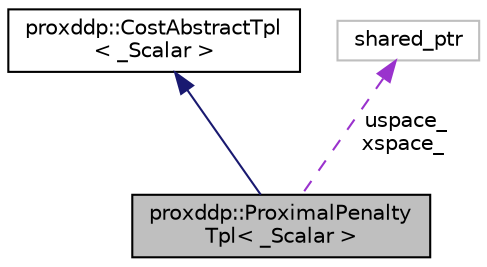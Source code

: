 digraph "proxddp::ProximalPenaltyTpl&lt; _Scalar &gt;"
{
 // LATEX_PDF_SIZE
  bgcolor="transparent";
  edge [fontname="Helvetica",fontsize="10",labelfontname="Helvetica",labelfontsize="10"];
  node [fontname="Helvetica",fontsize="10",shape=record];
  Node1 [label="proxddp::ProximalPenalty\lTpl\< _Scalar \>",height=0.2,width=0.4,color="black", fillcolor="grey75", style="filled", fontcolor="black",tooltip="Proximal penalty cost."];
  Node2 -> Node1 [dir="back",color="midnightblue",fontsize="10",style="solid",fontname="Helvetica"];
  Node2 [label="proxddp::CostAbstractTpl\l\< _Scalar \>",height=0.2,width=0.4,color="black",URL="$structproxddp_1_1CostAbstractTpl.html",tooltip="Stage costs  for control problems."];
  Node3 -> Node1 [dir="back",color="darkorchid3",fontsize="10",style="dashed",label=" uspace_\nxspace_" ,fontname="Helvetica"];
  Node3 [label="shared_ptr",height=0.2,width=0.4,color="grey75",tooltip=" "];
}

